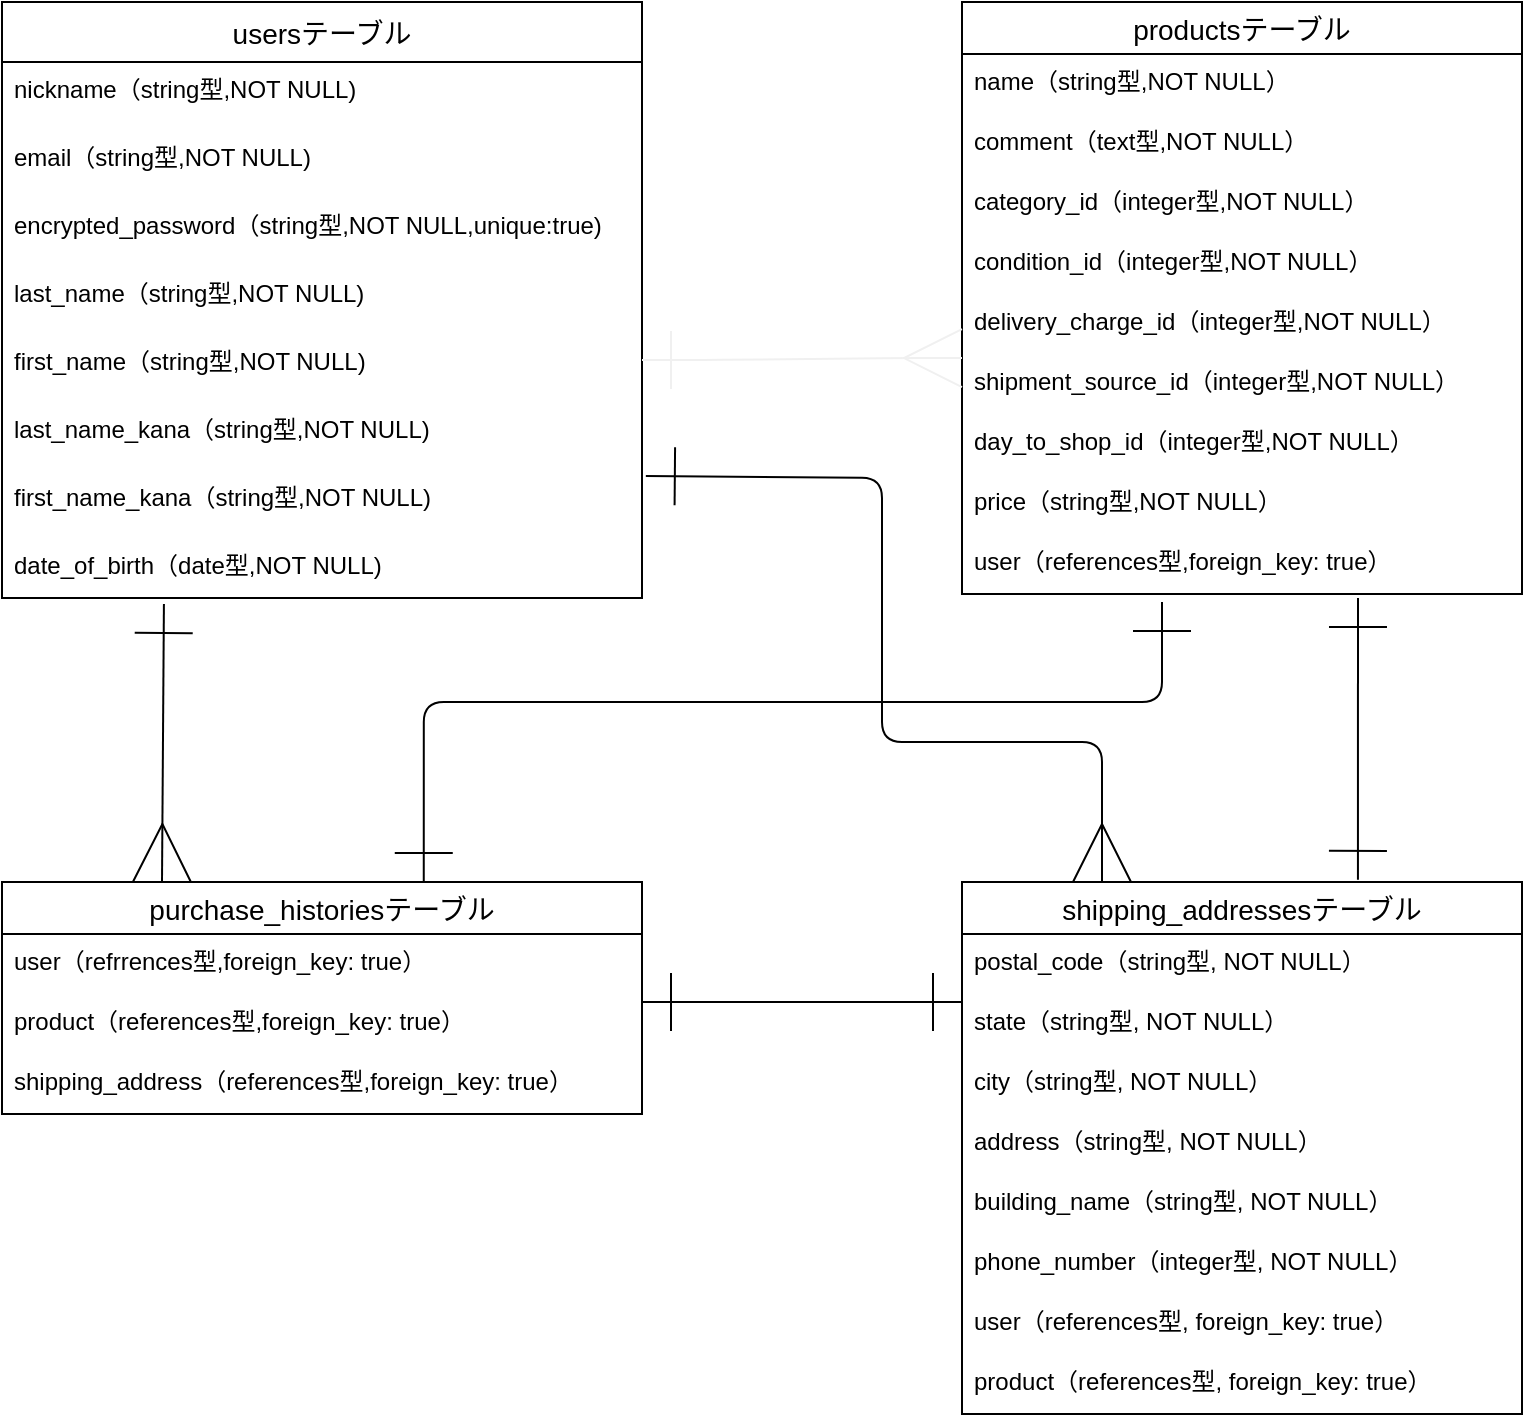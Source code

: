 <mxfile>
    <diagram id="6CSw1kZYHenaXDe5MtN2" name="ページ1">
        <mxGraphModel dx="690" dy="627" grid="1" gridSize="10" guides="1" tooltips="1" connect="1" arrows="1" fold="1" page="1" pageScale="1" pageWidth="827" pageHeight="1169" math="0" shadow="0">
            <root>
                <mxCell id="0"/>
                <mxCell id="1" parent="0"/>
                <mxCell id="2" value="usersテーブル" style="swimlane;fontStyle=0;childLayout=stackLayout;horizontal=1;startSize=30;horizontalStack=0;resizeParent=1;resizeParentMax=0;resizeLast=0;collapsible=1;marginBottom=0;align=center;fontSize=14;" parent="1" vertex="1">
                    <mxGeometry x="40" y="40" width="320" height="298" as="geometry">
                        <mxRectangle x="40" y="40" width="120" height="26" as="alternateBounds"/>
                    </mxGeometry>
                </mxCell>
                <mxCell id="3" value="nickname（string型,NOT NULL)" style="text;strokeColor=none;fillColor=none;spacingLeft=4;spacingRight=4;overflow=hidden;rotatable=0;points=[[0,0.5],[1,0.5]];portConstraint=eastwest;fontSize=12;" parent="2" vertex="1">
                    <mxGeometry y="30" width="320" height="30" as="geometry"/>
                </mxCell>
                <mxCell id="10" value="email（string型,NOT NULL)" style="text;strokeColor=none;fillColor=none;spacingLeft=4;spacingRight=4;overflow=hidden;rotatable=0;points=[[0,0.5],[1,0.5]];portConstraint=eastwest;fontSize=12;verticalAlign=middle;align=left;" parent="2" vertex="1">
                    <mxGeometry y="60" width="320" height="34" as="geometry"/>
                </mxCell>
                <mxCell id="9" value="encrypted_password（string型,NOT NULL,unique:true)" style="text;strokeColor=none;fillColor=none;spacingLeft=4;spacingRight=4;overflow=hidden;rotatable=0;points=[[0,0.5],[1,0.5]];portConstraint=eastwest;fontSize=12;verticalAlign=middle;align=left;" parent="2" vertex="1">
                    <mxGeometry y="94" width="320" height="34" as="geometry"/>
                </mxCell>
                <mxCell id="5" value="last_name（string型,NOT NULL)" style="text;strokeColor=none;fillColor=none;spacingLeft=4;spacingRight=4;overflow=hidden;rotatable=0;points=[[0,0.5],[1,0.5]];portConstraint=eastwest;fontSize=12;verticalAlign=middle;align=left;" parent="2" vertex="1">
                    <mxGeometry y="128" width="320" height="34" as="geometry"/>
                </mxCell>
                <mxCell id="11" value="first_name（string型,NOT NULL)" style="text;strokeColor=none;fillColor=none;spacingLeft=4;spacingRight=4;overflow=hidden;rotatable=0;points=[[0,0.5],[1,0.5]];portConstraint=eastwest;fontSize=12;verticalAlign=middle;align=left;" parent="2" vertex="1">
                    <mxGeometry y="162" width="320" height="34" as="geometry"/>
                </mxCell>
                <mxCell id="12" value="last_name_kana（string型,NOT NULL)" style="text;strokeColor=none;fillColor=none;spacingLeft=4;spacingRight=4;overflow=hidden;rotatable=0;points=[[0,0.5],[1,0.5]];portConstraint=eastwest;fontSize=12;verticalAlign=middle;align=left;" parent="2" vertex="1">
                    <mxGeometry y="196" width="320" height="34" as="geometry"/>
                </mxCell>
                <mxCell id="13" value="first_name_kana（string型,NOT NULL)" style="text;strokeColor=none;fillColor=none;spacingLeft=4;spacingRight=4;overflow=hidden;rotatable=0;points=[[0,0.5],[1,0.5]];portConstraint=eastwest;fontSize=12;verticalAlign=middle;align=left;" parent="2" vertex="1">
                    <mxGeometry y="230" width="320" height="34" as="geometry"/>
                </mxCell>
                <mxCell id="14" value="date_of_birth（date型,NOT NULL)" style="text;strokeColor=none;fillColor=none;spacingLeft=4;spacingRight=4;overflow=hidden;rotatable=0;points=[[0,0.5],[1,0.5]];portConstraint=eastwest;fontSize=12;verticalAlign=middle;align=left;" parent="2" vertex="1">
                    <mxGeometry y="264" width="320" height="34" as="geometry"/>
                </mxCell>
                <mxCell id="17" value="productsテーブル" style="swimlane;fontStyle=0;childLayout=stackLayout;horizontal=1;startSize=26;horizontalStack=0;resizeParent=1;resizeParentMax=0;resizeLast=0;collapsible=1;marginBottom=0;align=center;fontSize=14;" parent="1" vertex="1">
                    <mxGeometry x="520" y="40" width="280" height="296" as="geometry"/>
                </mxCell>
                <mxCell id="21" value="name（string型,NOT NULL）" style="text;strokeColor=none;fillColor=none;spacingLeft=4;spacingRight=4;overflow=hidden;rotatable=0;points=[[0,0.5],[1,0.5]];portConstraint=eastwest;fontSize=12;" parent="17" vertex="1">
                    <mxGeometry y="26" width="280" height="30" as="geometry"/>
                </mxCell>
                <mxCell id="22" value="comment（text型,NOT NULL）" style="text;strokeColor=none;fillColor=none;spacingLeft=4;spacingRight=4;overflow=hidden;rotatable=0;points=[[0,0.5],[1,0.5]];portConstraint=eastwest;fontSize=12;" parent="17" vertex="1">
                    <mxGeometry y="56" width="280" height="30" as="geometry"/>
                </mxCell>
                <mxCell id="23" value="category_id（integer型,NOT NULL）" style="text;strokeColor=none;fillColor=none;spacingLeft=4;spacingRight=4;overflow=hidden;rotatable=0;points=[[0,0.5],[1,0.5]];portConstraint=eastwest;fontSize=12;" parent="17" vertex="1">
                    <mxGeometry y="86" width="280" height="30" as="geometry"/>
                </mxCell>
                <mxCell id="24" value="condition_id（integer型,NOT NULL）" style="text;strokeColor=none;fillColor=none;spacingLeft=4;spacingRight=4;overflow=hidden;rotatable=0;points=[[0,0.5],[1,0.5]];portConstraint=eastwest;fontSize=12;" parent="17" vertex="1">
                    <mxGeometry y="116" width="280" height="30" as="geometry"/>
                </mxCell>
                <mxCell id="20" value="delivery_charge_id（integer型,NOT NULL）" style="text;strokeColor=none;fillColor=none;spacingLeft=4;spacingRight=4;overflow=hidden;rotatable=0;points=[[0,0.5],[1,0.5]];portConstraint=eastwest;fontSize=12;" parent="17" vertex="1">
                    <mxGeometry y="146" width="280" height="30" as="geometry"/>
                </mxCell>
                <mxCell id="25" value="shipment_source_id（integer型,NOT NULL）" style="text;strokeColor=none;fillColor=none;spacingLeft=4;spacingRight=4;overflow=hidden;rotatable=0;points=[[0,0.5],[1,0.5]];portConstraint=eastwest;fontSize=12;" parent="17" vertex="1">
                    <mxGeometry y="176" width="280" height="30" as="geometry"/>
                </mxCell>
                <mxCell id="26" value="day_to_shop_id（integer型,NOT NULL）" style="text;strokeColor=none;fillColor=none;spacingLeft=4;spacingRight=4;overflow=hidden;rotatable=0;points=[[0,0.5],[1,0.5]];portConstraint=eastwest;fontSize=12;" parent="17" vertex="1">
                    <mxGeometry y="206" width="280" height="30" as="geometry"/>
                </mxCell>
                <mxCell id="32" value="price（string型,NOT NULL）" style="text;strokeColor=none;fillColor=none;spacingLeft=4;spacingRight=4;overflow=hidden;rotatable=0;points=[[0,0.5],[1,0.5]];portConstraint=eastwest;fontSize=12;" parent="17" vertex="1">
                    <mxGeometry y="236" width="280" height="30" as="geometry"/>
                </mxCell>
                <mxCell id="27" value="user（references型,foreign_key: true）" style="text;strokeColor=none;fillColor=none;spacingLeft=4;spacingRight=4;overflow=hidden;rotatable=0;points=[[0,0.5],[1,0.5]];portConstraint=eastwest;fontSize=12;" parent="17" vertex="1">
                    <mxGeometry y="266" width="280" height="30" as="geometry"/>
                </mxCell>
                <mxCell id="28" value="shipping_addressesテーブル" style="swimlane;fontStyle=0;childLayout=stackLayout;horizontal=1;startSize=26;horizontalStack=0;resizeParent=1;resizeParentMax=0;resizeLast=0;collapsible=1;marginBottom=0;align=center;fontSize=14;" parent="1" vertex="1">
                    <mxGeometry x="520" y="480" width="280" height="266" as="geometry"/>
                </mxCell>
                <mxCell id="34" value="postal_code（string型, NOT NULL）" style="text;strokeColor=none;fillColor=none;spacingLeft=4;spacingRight=4;overflow=hidden;rotatable=0;points=[[0,0.5],[1,0.5]];portConstraint=eastwest;fontSize=12;" parent="28" vertex="1">
                    <mxGeometry y="26" width="280" height="30" as="geometry"/>
                </mxCell>
                <mxCell id="35" value="state（string型, NOT NULL）" style="text;strokeColor=none;fillColor=none;spacingLeft=4;spacingRight=4;overflow=hidden;rotatable=0;points=[[0,0.5],[1,0.5]];portConstraint=eastwest;fontSize=12;" parent="28" vertex="1">
                    <mxGeometry y="56" width="280" height="30" as="geometry"/>
                </mxCell>
                <mxCell id="36" value="city（string型, NOT NULL）" style="text;strokeColor=none;fillColor=none;spacingLeft=4;spacingRight=4;overflow=hidden;rotatable=0;points=[[0,0.5],[1,0.5]];portConstraint=eastwest;fontSize=12;" parent="28" vertex="1">
                    <mxGeometry y="86" width="280" height="30" as="geometry"/>
                </mxCell>
                <mxCell id="37" value="address（string型, NOT NULL）" style="text;strokeColor=none;fillColor=none;spacingLeft=4;spacingRight=4;overflow=hidden;rotatable=0;points=[[0,0.5],[1,0.5]];portConstraint=eastwest;fontSize=12;" parent="28" vertex="1">
                    <mxGeometry y="116" width="280" height="30" as="geometry"/>
                </mxCell>
                <mxCell id="38" value="building_name（string型, NOT NULL）" style="text;strokeColor=none;fillColor=none;spacingLeft=4;spacingRight=4;overflow=hidden;rotatable=0;points=[[0,0.5],[1,0.5]];portConstraint=eastwest;fontSize=12;" parent="28" vertex="1">
                    <mxGeometry y="146" width="280" height="30" as="geometry"/>
                </mxCell>
                <mxCell id="39" value="phone_number（integer型, NOT NULL）" style="text;strokeColor=none;fillColor=none;spacingLeft=4;spacingRight=4;overflow=hidden;rotatable=0;points=[[0,0.5],[1,0.5]];portConstraint=eastwest;fontSize=12;" parent="28" vertex="1">
                    <mxGeometry y="176" width="280" height="30" as="geometry"/>
                </mxCell>
                <mxCell id="61" value="user（references型, foreign_key: true）" style="text;strokeColor=none;fillColor=none;spacingLeft=4;spacingRight=4;overflow=hidden;rotatable=0;points=[[0,0.5],[1,0.5]];portConstraint=eastwest;fontSize=12;" vertex="1" parent="28">
                    <mxGeometry y="206" width="280" height="30" as="geometry"/>
                </mxCell>
                <mxCell id="40" value="product（references型, foreign_key: true）" style="text;strokeColor=none;fillColor=none;spacingLeft=4;spacingRight=4;overflow=hidden;rotatable=0;points=[[0,0.5],[1,0.5]];portConstraint=eastwest;fontSize=12;" parent="28" vertex="1">
                    <mxGeometry y="236" width="280" height="30" as="geometry"/>
                </mxCell>
                <mxCell id="42" value="purchase_historiesテーブル" style="swimlane;fontStyle=0;childLayout=stackLayout;horizontal=1;startSize=26;horizontalStack=0;resizeParent=1;resizeParentMax=0;resizeLast=0;collapsible=1;marginBottom=0;align=center;fontSize=14;" parent="1" vertex="1">
                    <mxGeometry x="40" y="480" width="320" height="116" as="geometry"/>
                </mxCell>
                <mxCell id="44" value="user（refrrences型,foreign_key: true）" style="text;strokeColor=none;fillColor=none;spacingLeft=4;spacingRight=4;overflow=hidden;rotatable=0;points=[[0,0.5],[1,0.5]];portConstraint=eastwest;fontSize=12;" parent="42" vertex="1">
                    <mxGeometry y="26" width="320" height="30" as="geometry"/>
                </mxCell>
                <mxCell id="45" value="product（references型,foreign_key: true）" style="text;strokeColor=none;fillColor=none;spacingLeft=4;spacingRight=4;overflow=hidden;rotatable=0;points=[[0,0.5],[1,0.5]];portConstraint=eastwest;fontSize=12;" parent="42" vertex="1">
                    <mxGeometry y="56" width="320" height="30" as="geometry"/>
                </mxCell>
                <mxCell id="63" value="shipping_address（references型,foreign_key: true）" style="text;strokeColor=none;fillColor=none;spacingLeft=4;spacingRight=4;overflow=hidden;rotatable=0;points=[[0,0.5],[1,0.5]];portConstraint=eastwest;fontSize=12;" vertex="1" parent="42">
                    <mxGeometry y="86" width="320" height="30" as="geometry"/>
                </mxCell>
                <mxCell id="47" value="" style="edgeStyle=entityRelationEdgeStyle;fontSize=12;html=1;endArrow=ERmany;startArrow=ERone;strokeColor=#f0f0f0;exitX=1;exitY=0.5;exitDx=0;exitDy=0;entryX=0;entryY=1.067;entryDx=0;entryDy=0;entryPerimeter=0;endSize=27;startFill=0;startSize=27;endFill=0;" parent="1" source="11" target="20" edge="1">
                    <mxGeometry width="100" height="100" relative="1" as="geometry">
                        <mxPoint x="364" y="310" as="sourcePoint"/>
                        <mxPoint x="510" y="219" as="targetPoint"/>
                    </mxGeometry>
                </mxCell>
                <mxCell id="57" value="" style="endArrow=ERmany;html=1;rounded=0;entryX=0.25;entryY=0;entryDx=0;entryDy=0;exitX=0.253;exitY=1.088;exitDx=0;exitDy=0;exitPerimeter=0;endFill=0;startSize=27;endSize=27;startArrow=ERone;startFill=0;" edge="1" parent="1" source="14" target="42">
                    <mxGeometry relative="1" as="geometry">
                        <mxPoint x="250" y="370" as="sourcePoint"/>
                        <mxPoint x="410" y="370" as="targetPoint"/>
                    </mxGeometry>
                </mxCell>
                <mxCell id="58" value="" style="endArrow=ERone;html=1;rounded=0;entryX=0.707;entryY=-0.004;entryDx=0;entryDy=0;entryPerimeter=0;endFill=0;startArrow=ERone;startFill=0;endSize=27;startSize=27;" edge="1" parent="1" target="28">
                    <mxGeometry relative="1" as="geometry">
                        <mxPoint x="718" y="338" as="sourcePoint"/>
                        <mxPoint x="590" y="420" as="targetPoint"/>
                    </mxGeometry>
                </mxCell>
                <mxCell id="59" value="" style="edgeStyle=orthogonalEdgeStyle;fontSize=12;html=1;endArrow=ERmany;exitX=1.006;exitY=0.206;exitDx=0;exitDy=0;exitPerimeter=0;entryX=0.25;entryY=0;entryDx=0;entryDy=0;endSize=27;startArrow=ERone;startFill=0;startSize=27;" edge="1" parent="1" source="13" target="28">
                    <mxGeometry width="100" height="100" relative="1" as="geometry">
                        <mxPoint x="470" y="370" as="sourcePoint"/>
                        <mxPoint x="520" y="370" as="targetPoint"/>
                        <Array as="points">
                            <mxPoint x="480" y="278"/>
                            <mxPoint x="480" y="410"/>
                            <mxPoint x="590" y="410"/>
                        </Array>
                    </mxGeometry>
                </mxCell>
                <mxCell id="60" value="" style="edgeStyle=orthogonalEdgeStyle;fontSize=12;html=1;endArrow=ERone;exitX=0.659;exitY=0;exitDx=0;exitDy=0;exitPerimeter=0;endFill=0;startArrow=ERone;startFill=0;jumpSize=6;endSize=27;startSize=27;" edge="1" parent="1" source="42">
                    <mxGeometry width="100" height="100" relative="1" as="geometry">
                        <mxPoint x="250" y="440" as="sourcePoint"/>
                        <mxPoint x="620" y="340" as="targetPoint"/>
                        <Array as="points">
                            <mxPoint x="251" y="390"/>
                            <mxPoint x="620" y="390"/>
                        </Array>
                    </mxGeometry>
                </mxCell>
                <mxCell id="64" value="" style="endArrow=ERone;html=1;rounded=0;startArrow=ERone;startFill=0;endFill=0;endSize=27;startSize=27;" edge="1" parent="1">
                    <mxGeometry relative="1" as="geometry">
                        <mxPoint x="360" y="540" as="sourcePoint"/>
                        <mxPoint x="520" y="540" as="targetPoint"/>
                    </mxGeometry>
                </mxCell>
            </root>
        </mxGraphModel>
    </diagram>
</mxfile>